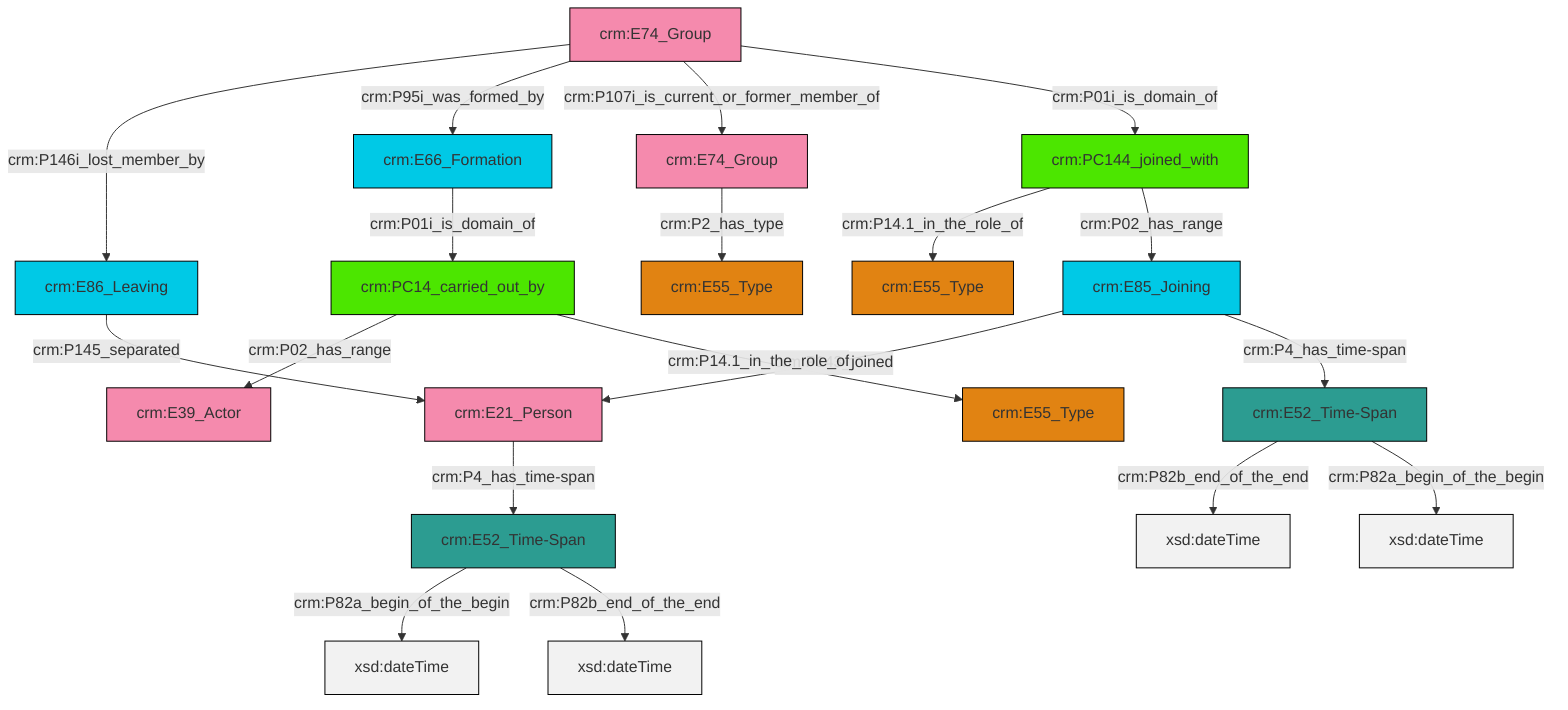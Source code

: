 graph TD
classDef Literal fill:#f2f2f2,stroke:#000000;
classDef CRM_Entity fill:#FFFFFF,stroke:#000000;
classDef Temporal_Entity fill:#00C9E6, stroke:#000000;
classDef Type fill:#E18312, stroke:#000000;
classDef Time-Span fill:#2C9C91, stroke:#000000;
classDef Appellation fill:#FFEB7F, stroke:#000000;
classDef Place fill:#008836, stroke:#000000;
classDef Persistent_Item fill:#B266B2, stroke:#000000;
classDef Conceptual_Object fill:#FFD700, stroke:#000000;
classDef Physical_Thing fill:#D2B48C, stroke:#000000;
classDef Actor fill:#f58aad, stroke:#000000;
classDef PC_Classes fill:#4ce600, stroke:#000000;
classDef Multi fill:#cccccc,stroke:#000000;

0["crm:E74_Group"]:::Actor -->|crm:P146i_lost_member_by| 1["crm:E86_Leaving"]:::Temporal_Entity
1["crm:E86_Leaving"]:::Temporal_Entity -->|crm:P145_separated| 2["crm:E21_Person"]:::Actor
3["crm:E85_Joining"]:::Temporal_Entity -->|crm:P143_joined| 2["crm:E21_Person"]:::Actor
4["crm:PC14_carried_out_by"]:::PC_Classes -->|crm:P02_has_range| 5["crm:E39_Actor"]:::Actor
11["crm:E74_Group"]:::Actor -->|crm:P2_has_type| 12["crm:E55_Type"]:::Type
2["crm:E21_Person"]:::Actor -->|crm:P4_has_time-span| 13["crm:E52_Time-Span"]:::Time-Span
0["crm:E74_Group"]:::Actor -->|crm:P95i_was_formed_by| 14["crm:E66_Formation"]:::Temporal_Entity
0["crm:E74_Group"]:::Actor -->|crm:P107i_is_current_or_former_member_of| 11["crm:E74_Group"]:::Actor
17["crm:PC144_joined_with"]:::PC_Classes -->|crm:P14.1_in_the_role_of| 7["crm:E55_Type"]:::Type
24["crm:E52_Time-Span"]:::Time-Span -->|crm:P82b_end_of_the_end| 25[xsd:dateTime]:::Literal
0["crm:E74_Group"]:::Actor -->|crm:P01i_is_domain_of| 17["crm:PC144_joined_with"]:::PC_Classes
4["crm:PC14_carried_out_by"]:::PC_Classes -->|crm:P14.1_in_the_role_of| 9["crm:E55_Type"]:::Type
13["crm:E52_Time-Span"]:::Time-Span -->|crm:P82a_begin_of_the_begin| 26[xsd:dateTime]:::Literal
3["crm:E85_Joining"]:::Temporal_Entity -->|crm:P4_has_time-span| 24["crm:E52_Time-Span"]:::Time-Span
13["crm:E52_Time-Span"]:::Time-Span -->|crm:P82b_end_of_the_end| 29[xsd:dateTime]:::Literal
17["crm:PC144_joined_with"]:::PC_Classes -->|crm:P02_has_range| 3["crm:E85_Joining"]:::Temporal_Entity
14["crm:E66_Formation"]:::Temporal_Entity -->|crm:P01i_is_domain_of| 4["crm:PC14_carried_out_by"]:::PC_Classes
24["crm:E52_Time-Span"]:::Time-Span -->|crm:P82a_begin_of_the_begin| 33[xsd:dateTime]:::Literal